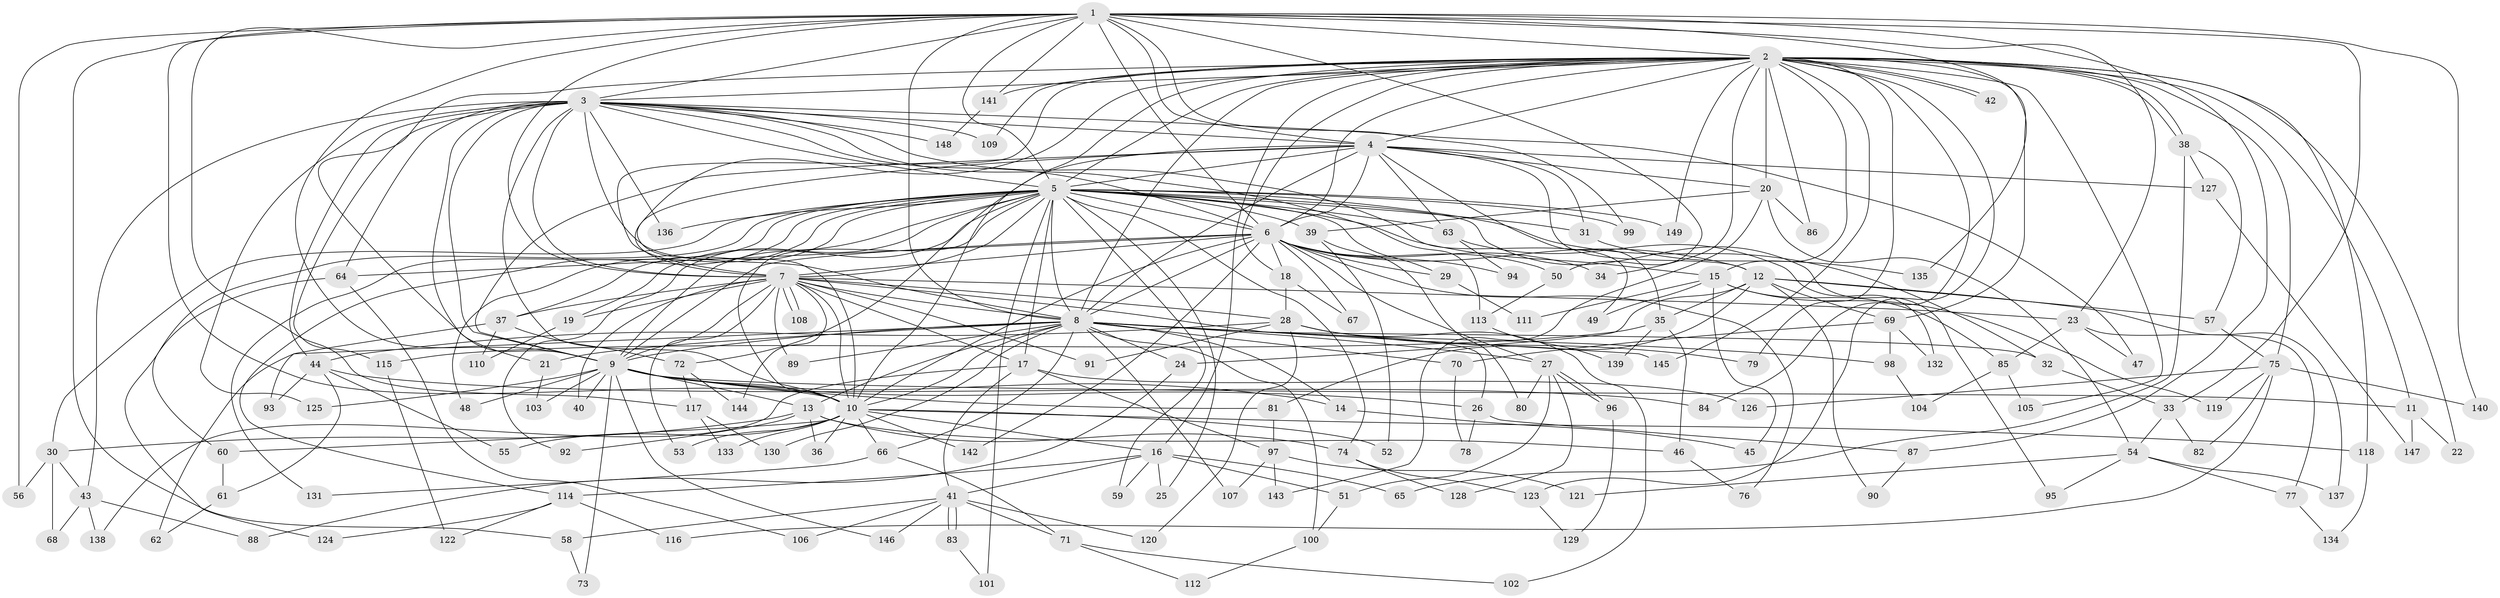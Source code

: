 // Generated by graph-tools (version 1.1) at 2025/13/03/09/25 04:13:52]
// undirected, 149 vertices, 323 edges
graph export_dot {
graph [start="1"]
  node [color=gray90,style=filled];
  1;
  2;
  3;
  4;
  5;
  6;
  7;
  8;
  9;
  10;
  11;
  12;
  13;
  14;
  15;
  16;
  17;
  18;
  19;
  20;
  21;
  22;
  23;
  24;
  25;
  26;
  27;
  28;
  29;
  30;
  31;
  32;
  33;
  34;
  35;
  36;
  37;
  38;
  39;
  40;
  41;
  42;
  43;
  44;
  45;
  46;
  47;
  48;
  49;
  50;
  51;
  52;
  53;
  54;
  55;
  56;
  57;
  58;
  59;
  60;
  61;
  62;
  63;
  64;
  65;
  66;
  67;
  68;
  69;
  70;
  71;
  72;
  73;
  74;
  75;
  76;
  77;
  78;
  79;
  80;
  81;
  82;
  83;
  84;
  85;
  86;
  87;
  88;
  89;
  90;
  91;
  92;
  93;
  94;
  95;
  96;
  97;
  98;
  99;
  100;
  101;
  102;
  103;
  104;
  105;
  106;
  107;
  108;
  109;
  110;
  111;
  112;
  113;
  114;
  115;
  116;
  117;
  118;
  119;
  120;
  121;
  122;
  123;
  124;
  125;
  126;
  127;
  128;
  129;
  130;
  131;
  132;
  133;
  134;
  135;
  136;
  137;
  138;
  139;
  140;
  141;
  142;
  143;
  144;
  145;
  146;
  147;
  148;
  149;
  1 -- 2;
  1 -- 3;
  1 -- 4;
  1 -- 5;
  1 -- 6;
  1 -- 7;
  1 -- 8;
  1 -- 9;
  1 -- 10;
  1 -- 23;
  1 -- 33;
  1 -- 50;
  1 -- 56;
  1 -- 58;
  1 -- 87;
  1 -- 99;
  1 -- 117;
  1 -- 135;
  1 -- 140;
  1 -- 141;
  2 -- 3;
  2 -- 4;
  2 -- 5;
  2 -- 6;
  2 -- 7;
  2 -- 8;
  2 -- 9;
  2 -- 10;
  2 -- 11;
  2 -- 15;
  2 -- 16;
  2 -- 18;
  2 -- 20;
  2 -- 22;
  2 -- 34;
  2 -- 38;
  2 -- 38;
  2 -- 42;
  2 -- 42;
  2 -- 69;
  2 -- 72;
  2 -- 75;
  2 -- 79;
  2 -- 84;
  2 -- 86;
  2 -- 105;
  2 -- 109;
  2 -- 118;
  2 -- 123;
  2 -- 141;
  2 -- 145;
  2 -- 149;
  3 -- 4;
  3 -- 5;
  3 -- 6;
  3 -- 7;
  3 -- 8;
  3 -- 9;
  3 -- 10;
  3 -- 21;
  3 -- 43;
  3 -- 44;
  3 -- 47;
  3 -- 49;
  3 -- 64;
  3 -- 109;
  3 -- 113;
  3 -- 115;
  3 -- 125;
  3 -- 136;
  3 -- 148;
  4 -- 5;
  4 -- 6;
  4 -- 7;
  4 -- 8;
  4 -- 9;
  4 -- 10;
  4 -- 12;
  4 -- 20;
  4 -- 31;
  4 -- 35;
  4 -- 63;
  4 -- 127;
  5 -- 6;
  5 -- 7;
  5 -- 8;
  5 -- 9;
  5 -- 10;
  5 -- 15;
  5 -- 17;
  5 -- 19;
  5 -- 25;
  5 -- 29;
  5 -- 30;
  5 -- 31;
  5 -- 32;
  5 -- 37;
  5 -- 39;
  5 -- 48;
  5 -- 59;
  5 -- 60;
  5 -- 63;
  5 -- 74;
  5 -- 92;
  5 -- 95;
  5 -- 99;
  5 -- 101;
  5 -- 114;
  5 -- 131;
  5 -- 136;
  5 -- 149;
  6 -- 7;
  6 -- 8;
  6 -- 9;
  6 -- 10;
  6 -- 12;
  6 -- 18;
  6 -- 27;
  6 -- 29;
  6 -- 34;
  6 -- 50;
  6 -- 64;
  6 -- 67;
  6 -- 76;
  6 -- 94;
  6 -- 142;
  7 -- 8;
  7 -- 9;
  7 -- 10;
  7 -- 17;
  7 -- 19;
  7 -- 23;
  7 -- 26;
  7 -- 28;
  7 -- 37;
  7 -- 40;
  7 -- 53;
  7 -- 89;
  7 -- 91;
  7 -- 108;
  7 -- 108;
  7 -- 144;
  8 -- 9;
  8 -- 10;
  8 -- 13;
  8 -- 14;
  8 -- 21;
  8 -- 24;
  8 -- 27;
  8 -- 32;
  8 -- 62;
  8 -- 66;
  8 -- 70;
  8 -- 89;
  8 -- 98;
  8 -- 100;
  8 -- 107;
  8 -- 130;
  8 -- 145;
  9 -- 10;
  9 -- 11;
  9 -- 13;
  9 -- 14;
  9 -- 26;
  9 -- 40;
  9 -- 48;
  9 -- 73;
  9 -- 81;
  9 -- 103;
  9 -- 125;
  9 -- 146;
  10 -- 16;
  10 -- 36;
  10 -- 52;
  10 -- 53;
  10 -- 55;
  10 -- 60;
  10 -- 66;
  10 -- 118;
  10 -- 133;
  10 -- 142;
  11 -- 22;
  11 -- 147;
  12 -- 24;
  12 -- 35;
  12 -- 57;
  12 -- 69;
  12 -- 81;
  12 -- 90;
  12 -- 137;
  13 -- 30;
  13 -- 36;
  13 -- 46;
  13 -- 74;
  13 -- 92;
  14 -- 45;
  15 -- 45;
  15 -- 49;
  15 -- 85;
  15 -- 111;
  15 -- 119;
  16 -- 25;
  16 -- 41;
  16 -- 51;
  16 -- 59;
  16 -- 65;
  16 -- 114;
  17 -- 41;
  17 -- 97;
  17 -- 126;
  17 -- 138;
  18 -- 28;
  18 -- 67;
  19 -- 110;
  20 -- 39;
  20 -- 54;
  20 -- 86;
  20 -- 143;
  21 -- 103;
  23 -- 47;
  23 -- 77;
  23 -- 85;
  24 -- 88;
  26 -- 78;
  26 -- 87;
  27 -- 51;
  27 -- 80;
  27 -- 96;
  27 -- 96;
  27 -- 128;
  28 -- 44;
  28 -- 79;
  28 -- 91;
  28 -- 102;
  28 -- 120;
  29 -- 111;
  30 -- 43;
  30 -- 56;
  30 -- 68;
  31 -- 135;
  32 -- 33;
  33 -- 54;
  33 -- 82;
  35 -- 46;
  35 -- 115;
  35 -- 139;
  37 -- 72;
  37 -- 93;
  37 -- 110;
  38 -- 57;
  38 -- 65;
  38 -- 127;
  39 -- 52;
  39 -- 80;
  41 -- 58;
  41 -- 71;
  41 -- 83;
  41 -- 83;
  41 -- 106;
  41 -- 120;
  41 -- 146;
  43 -- 68;
  43 -- 88;
  43 -- 138;
  44 -- 55;
  44 -- 61;
  44 -- 84;
  44 -- 93;
  46 -- 76;
  50 -- 113;
  51 -- 100;
  54 -- 77;
  54 -- 95;
  54 -- 121;
  54 -- 137;
  57 -- 75;
  58 -- 73;
  60 -- 61;
  61 -- 62;
  63 -- 94;
  63 -- 132;
  64 -- 106;
  64 -- 124;
  66 -- 71;
  66 -- 131;
  69 -- 70;
  69 -- 98;
  69 -- 132;
  70 -- 78;
  71 -- 102;
  71 -- 112;
  72 -- 117;
  72 -- 144;
  74 -- 123;
  74 -- 128;
  75 -- 82;
  75 -- 116;
  75 -- 119;
  75 -- 126;
  75 -- 140;
  77 -- 134;
  81 -- 97;
  83 -- 101;
  85 -- 104;
  85 -- 105;
  87 -- 90;
  96 -- 129;
  97 -- 107;
  97 -- 121;
  97 -- 143;
  98 -- 104;
  100 -- 112;
  113 -- 139;
  114 -- 116;
  114 -- 122;
  114 -- 124;
  115 -- 122;
  117 -- 130;
  117 -- 133;
  118 -- 134;
  123 -- 129;
  127 -- 147;
  141 -- 148;
}
